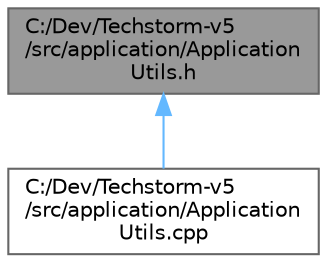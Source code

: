 digraph "C:/Dev/Techstorm-v5/src/application/ApplicationUtils.h"
{
 // LATEX_PDF_SIZE
  bgcolor="transparent";
  edge [fontname=Helvetica,fontsize=10,labelfontname=Helvetica,labelfontsize=10];
  node [fontname=Helvetica,fontsize=10,shape=box,height=0.2,width=0.4];
  Node1 [id="Node000001",label="C:/Dev/Techstorm-v5\l/src/application/Application\lUtils.h",height=0.2,width=0.4,color="gray40", fillcolor="grey60", style="filled", fontcolor="black",tooltip=" "];
  Node1 -> Node2 [id="edge1_Node000001_Node000002",dir="back",color="steelblue1",style="solid",tooltip=" "];
  Node2 [id="Node000002",label="C:/Dev/Techstorm-v5\l/src/application/Application\lUtils.cpp",height=0.2,width=0.4,color="grey40", fillcolor="white", style="filled",URL="$df/d02/_application_utils_8cpp.html",tooltip=" "];
}
